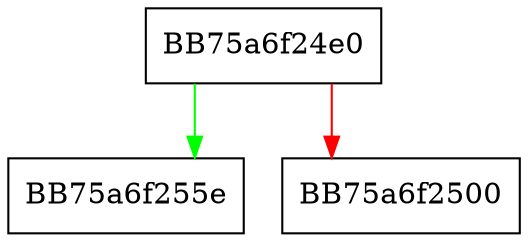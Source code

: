 digraph emulate_inv_opc {
  node [shape="box"];
  graph [splines=ortho];
  BB75a6f24e0 -> BB75a6f255e [color="green"];
  BB75a6f24e0 -> BB75a6f2500 [color="red"];
}